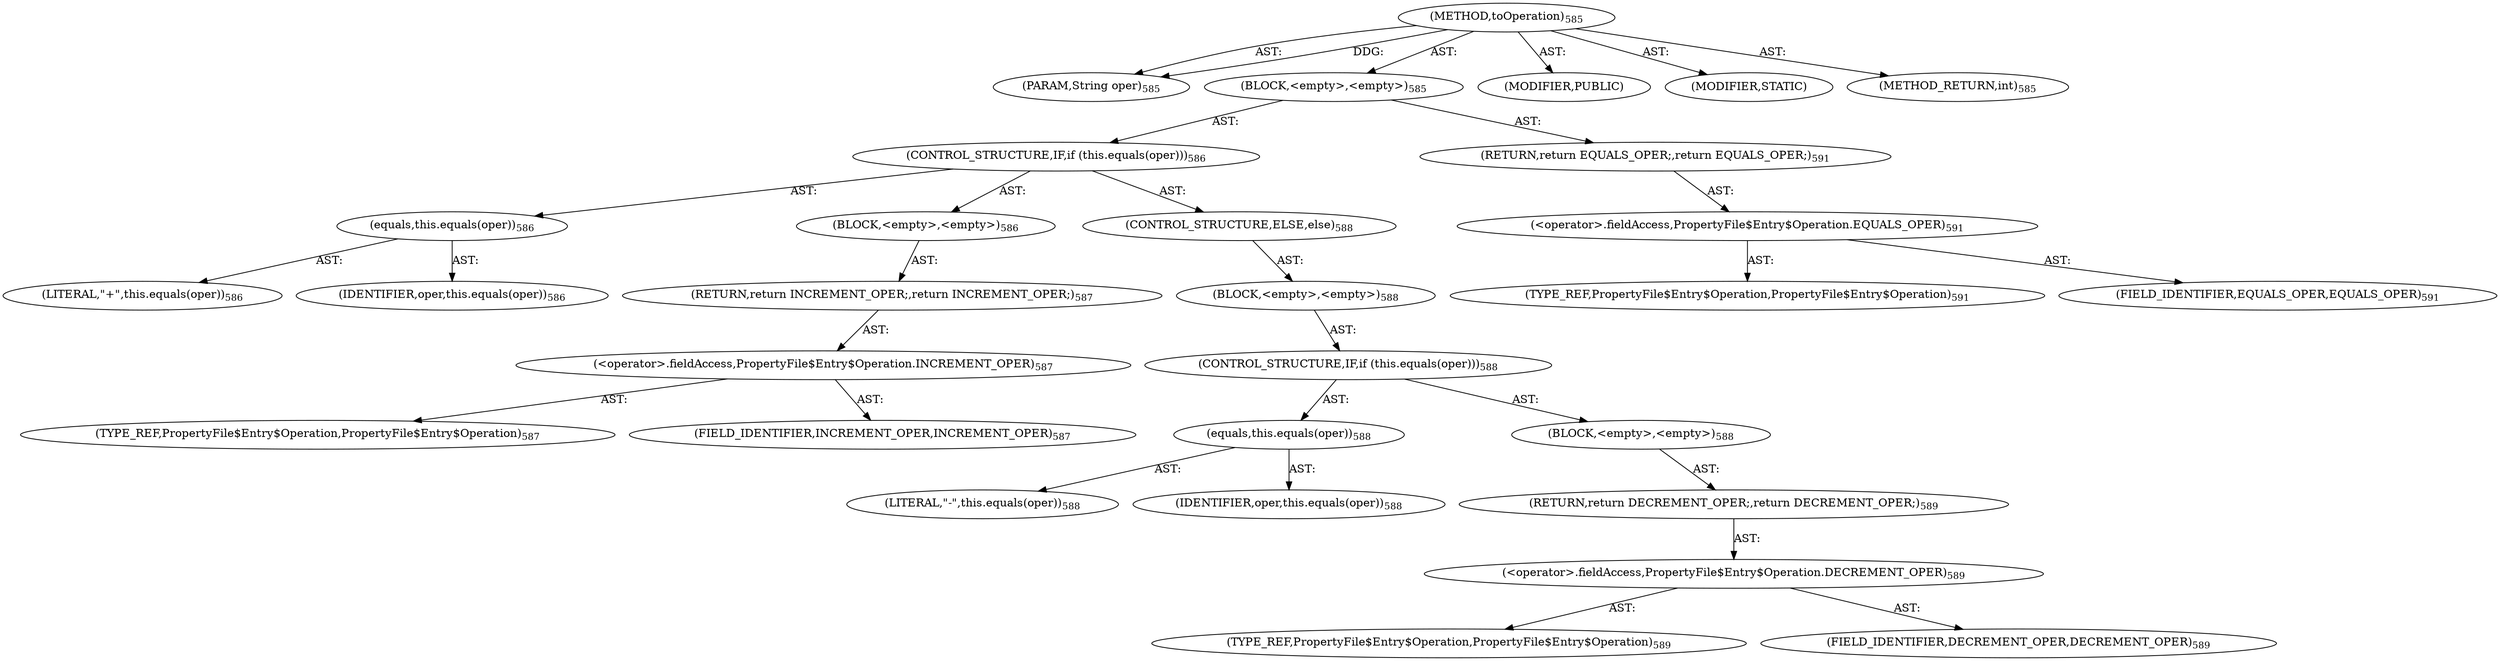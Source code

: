 digraph "toOperation" {  
"111669149719" [label = <(METHOD,toOperation)<SUB>585</SUB>> ]
"115964117031" [label = <(PARAM,String oper)<SUB>585</SUB>> ]
"25769803878" [label = <(BLOCK,&lt;empty&gt;,&lt;empty&gt;)<SUB>585</SUB>> ]
"47244640322" [label = <(CONTROL_STRUCTURE,IF,if (this.equals(oper)))<SUB>586</SUB>> ]
"30064771424" [label = <(equals,this.equals(oper))<SUB>586</SUB>> ]
"90194313275" [label = <(LITERAL,&quot;+&quot;,this.equals(oper))<SUB>586</SUB>> ]
"68719477007" [label = <(IDENTIFIER,oper,this.equals(oper))<SUB>586</SUB>> ]
"25769803879" [label = <(BLOCK,&lt;empty&gt;,&lt;empty&gt;)<SUB>586</SUB>> ]
"146028888068" [label = <(RETURN,return INCREMENT_OPER;,return INCREMENT_OPER;)<SUB>587</SUB>> ]
"30064771425" [label = <(&lt;operator&gt;.fieldAccess,PropertyFile$Entry$Operation.INCREMENT_OPER)<SUB>587</SUB>> ]
"180388626439" [label = <(TYPE_REF,PropertyFile$Entry$Operation,PropertyFile$Entry$Operation)<SUB>587</SUB>> ]
"55834574947" [label = <(FIELD_IDENTIFIER,INCREMENT_OPER,INCREMENT_OPER)<SUB>587</SUB>> ]
"47244640323" [label = <(CONTROL_STRUCTURE,ELSE,else)<SUB>588</SUB>> ]
"25769803880" [label = <(BLOCK,&lt;empty&gt;,&lt;empty&gt;)<SUB>588</SUB>> ]
"47244640324" [label = <(CONTROL_STRUCTURE,IF,if (this.equals(oper)))<SUB>588</SUB>> ]
"30064771426" [label = <(equals,this.equals(oper))<SUB>588</SUB>> ]
"90194313276" [label = <(LITERAL,&quot;-&quot;,this.equals(oper))<SUB>588</SUB>> ]
"68719477008" [label = <(IDENTIFIER,oper,this.equals(oper))<SUB>588</SUB>> ]
"25769803881" [label = <(BLOCK,&lt;empty&gt;,&lt;empty&gt;)<SUB>588</SUB>> ]
"146028888069" [label = <(RETURN,return DECREMENT_OPER;,return DECREMENT_OPER;)<SUB>589</SUB>> ]
"30064771427" [label = <(&lt;operator&gt;.fieldAccess,PropertyFile$Entry$Operation.DECREMENT_OPER)<SUB>589</SUB>> ]
"180388626440" [label = <(TYPE_REF,PropertyFile$Entry$Operation,PropertyFile$Entry$Operation)<SUB>589</SUB>> ]
"55834574948" [label = <(FIELD_IDENTIFIER,DECREMENT_OPER,DECREMENT_OPER)<SUB>589</SUB>> ]
"146028888070" [label = <(RETURN,return EQUALS_OPER;,return EQUALS_OPER;)<SUB>591</SUB>> ]
"30064771428" [label = <(&lt;operator&gt;.fieldAccess,PropertyFile$Entry$Operation.EQUALS_OPER)<SUB>591</SUB>> ]
"180388626441" [label = <(TYPE_REF,PropertyFile$Entry$Operation,PropertyFile$Entry$Operation)<SUB>591</SUB>> ]
"55834574949" [label = <(FIELD_IDENTIFIER,EQUALS_OPER,EQUALS_OPER)<SUB>591</SUB>> ]
"133143986246" [label = <(MODIFIER,PUBLIC)> ]
"133143986247" [label = <(MODIFIER,STATIC)> ]
"128849018903" [label = <(METHOD_RETURN,int)<SUB>585</SUB>> ]
  "111669149719" -> "115964117031"  [ label = "AST: "] 
  "111669149719" -> "25769803878"  [ label = "AST: "] 
  "111669149719" -> "133143986246"  [ label = "AST: "] 
  "111669149719" -> "133143986247"  [ label = "AST: "] 
  "111669149719" -> "128849018903"  [ label = "AST: "] 
  "25769803878" -> "47244640322"  [ label = "AST: "] 
  "25769803878" -> "146028888070"  [ label = "AST: "] 
  "47244640322" -> "30064771424"  [ label = "AST: "] 
  "47244640322" -> "25769803879"  [ label = "AST: "] 
  "47244640322" -> "47244640323"  [ label = "AST: "] 
  "30064771424" -> "90194313275"  [ label = "AST: "] 
  "30064771424" -> "68719477007"  [ label = "AST: "] 
  "25769803879" -> "146028888068"  [ label = "AST: "] 
  "146028888068" -> "30064771425"  [ label = "AST: "] 
  "30064771425" -> "180388626439"  [ label = "AST: "] 
  "30064771425" -> "55834574947"  [ label = "AST: "] 
  "47244640323" -> "25769803880"  [ label = "AST: "] 
  "25769803880" -> "47244640324"  [ label = "AST: "] 
  "47244640324" -> "30064771426"  [ label = "AST: "] 
  "47244640324" -> "25769803881"  [ label = "AST: "] 
  "30064771426" -> "90194313276"  [ label = "AST: "] 
  "30064771426" -> "68719477008"  [ label = "AST: "] 
  "25769803881" -> "146028888069"  [ label = "AST: "] 
  "146028888069" -> "30064771427"  [ label = "AST: "] 
  "30064771427" -> "180388626440"  [ label = "AST: "] 
  "30064771427" -> "55834574948"  [ label = "AST: "] 
  "146028888070" -> "30064771428"  [ label = "AST: "] 
  "30064771428" -> "180388626441"  [ label = "AST: "] 
  "30064771428" -> "55834574949"  [ label = "AST: "] 
  "111669149719" -> "115964117031"  [ label = "DDG: "] 
}
